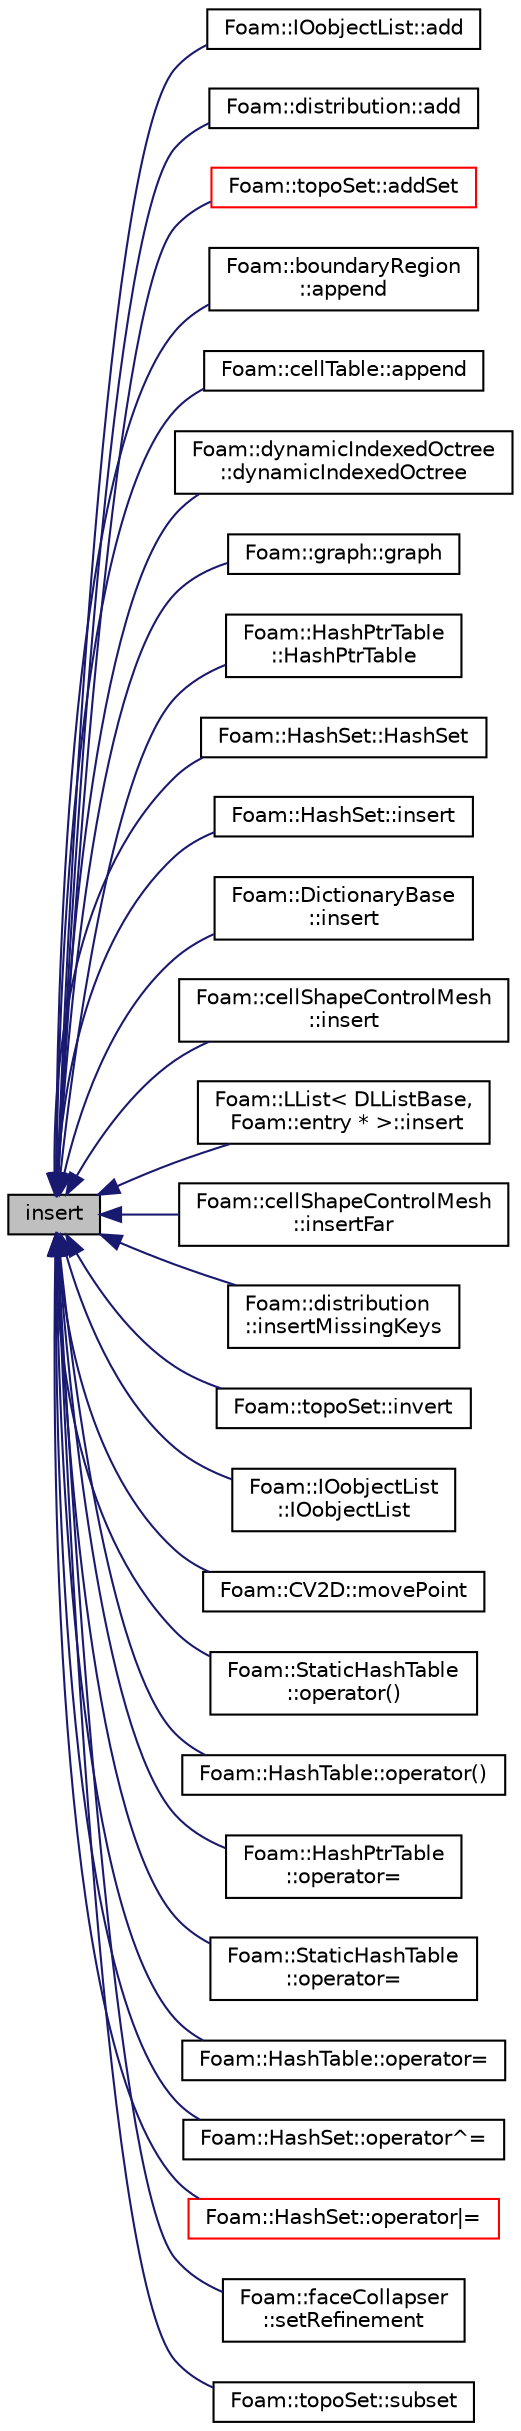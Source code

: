 digraph "insert"
{
  bgcolor="transparent";
  edge [fontname="Helvetica",fontsize="10",labelfontname="Helvetica",labelfontsize="10"];
  node [fontname="Helvetica",fontsize="10",shape=record];
  rankdir="LR";
  Node1 [label="insert",height=0.2,width=0.4,color="black", fillcolor="grey75", style="filled", fontcolor="black"];
  Node1 -> Node2 [dir="back",color="midnightblue",fontsize="10",style="solid",fontname="Helvetica"];
  Node2 [label="Foam::IOobjectList::add",height=0.2,width=0.4,color="black",URL="$a01180.html#a458c51cbd02ea4cd833fbf5c26391e54",tooltip="Add an IOobject to the list. "];
  Node1 -> Node3 [dir="back",color="midnightblue",fontsize="10",style="solid",fontname="Helvetica"];
  Node3 [label="Foam::distribution::add",height=0.2,width=0.4,color="black",URL="$a00561.html#ace52beebdfc96a3f2910c4dfe3c8a85d",tooltip="Add a value to the appropriate bin of the distribution. "];
  Node1 -> Node4 [dir="back",color="midnightblue",fontsize="10",style="solid",fontname="Helvetica"];
  Node4 [label="Foam::topoSet::addSet",height=0.2,width=0.4,color="red",URL="$a02635.html#aac9372868e32f2c7de8b956890f035c2",tooltip="Add elements present in set. "];
  Node1 -> Node5 [dir="back",color="midnightblue",fontsize="10",style="solid",fontname="Helvetica"];
  Node5 [label="Foam::boundaryRegion\l::append",height=0.2,width=0.4,color="black",URL="$a00153.html#ae6930793ed91ec61c49ee3d914b88d85",tooltip="Append to the end, return index. "];
  Node1 -> Node6 [dir="back",color="midnightblue",fontsize="10",style="solid",fontname="Helvetica"];
  Node6 [label="Foam::cellTable::append",height=0.2,width=0.4,color="black",URL="$a00239.html#ae6930793ed91ec61c49ee3d914b88d85",tooltip="Append to the end, return index. "];
  Node1 -> Node7 [dir="back",color="midnightblue",fontsize="10",style="solid",fontname="Helvetica"];
  Node7 [label="Foam::dynamicIndexedOctree\l::dynamicIndexedOctree",height=0.2,width=0.4,color="black",URL="$a00600.html#a5fd397ec2f55e4efd5f27230d6e67c1f",tooltip="Construct from shapes. "];
  Node1 -> Node8 [dir="back",color="midnightblue",fontsize="10",style="solid",fontname="Helvetica"];
  Node8 [label="Foam::graph::graph",height=0.2,width=0.4,color="black",URL="$a00945.html#ac74a3d343eeab2028955e603c91baea3",tooltip="Construct from title, labels and y data for 1 curve. "];
  Node1 -> Node9 [dir="back",color="midnightblue",fontsize="10",style="solid",fontname="Helvetica"];
  Node9 [label="Foam::HashPtrTable\l::HashPtrTable",height=0.2,width=0.4,color="black",URL="$a00981.html#a71912260acbcff0207da4843ca368c62",tooltip="Construct as copy. "];
  Node1 -> Node10 [dir="back",color="midnightblue",fontsize="10",style="solid",fontname="Helvetica"];
  Node10 [label="Foam::HashSet::HashSet",height=0.2,width=0.4,color="black",URL="$a00982.html#a85612b12a1ec9b0868ba1ffac9dfea58",tooltip="Construct from the keys of another HashTable,. "];
  Node1 -> Node11 [dir="back",color="midnightblue",fontsize="10",style="solid",fontname="Helvetica"];
  Node11 [label="Foam::HashSet::insert",height=0.2,width=0.4,color="black",URL="$a00982.html#a89cb7360e6afd396c01d7e8867cf88bd",tooltip="Insert keys from a UList of Key. "];
  Node1 -> Node12 [dir="back",color="midnightblue",fontsize="10",style="solid",fontname="Helvetica"];
  Node12 [label="Foam::DictionaryBase\l::insert",height=0.2,width=0.4,color="black",URL="$a00525.html#a0e0f520a27f4811362e1ed5489ed1d81",tooltip="Add at head of dictionary. "];
  Node1 -> Node13 [dir="back",color="midnightblue",fontsize="10",style="solid",fontname="Helvetica"];
  Node13 [label="Foam::cellShapeControlMesh\l::insert",height=0.2,width=0.4,color="black",URL="$a00232.html#a85f0696dfb70d101b69404027b5f19f0"];
  Node1 -> Node14 [dir="back",color="midnightblue",fontsize="10",style="solid",fontname="Helvetica"];
  Node14 [label="Foam::LList\< DLListBase,\l Foam::entry * \>::insert",height=0.2,width=0.4,color="black",URL="$a01371.html#a1e9eb396714acd3d518366423cc5b5f6",tooltip="Add at head of list. "];
  Node1 -> Node15 [dir="back",color="midnightblue",fontsize="10",style="solid",fontname="Helvetica"];
  Node15 [label="Foam::cellShapeControlMesh\l::insertFar",height=0.2,width=0.4,color="black",URL="$a00232.html#a6a8ae578ffac1c0883a939a5f7ef68b8"];
  Node1 -> Node16 [dir="back",color="midnightblue",fontsize="10",style="solid",fontname="Helvetica"];
  Node16 [label="Foam::distribution\l::insertMissingKeys",height=0.2,width=0.4,color="black",URL="$a00561.html#a3c855f53db1ec61ad3d3d5f12b62629e"];
  Node1 -> Node17 [dir="back",color="midnightblue",fontsize="10",style="solid",fontname="Helvetica"];
  Node17 [label="Foam::topoSet::invert",height=0.2,width=0.4,color="black",URL="$a02635.html#a35fb7dbde3f7be406451bf0a8eb57d2e",tooltip="Invert contents. (insert all members 0..maxLen-1 which were not in. "];
  Node1 -> Node18 [dir="back",color="midnightblue",fontsize="10",style="solid",fontname="Helvetica"];
  Node18 [label="Foam::IOobjectList\l::IOobjectList",height=0.2,width=0.4,color="black",URL="$a01180.html#a9e5e36f54eecc37a77220eed1239524b",tooltip="Construct from objectRegistry and instance path. "];
  Node1 -> Node19 [dir="back",color="midnightblue",fontsize="10",style="solid",fontname="Helvetica"];
  Node19 [label="Foam::CV2D::movePoint",height=0.2,width=0.4,color="black",URL="$a00452.html#a19494c196bd2de2da21a6a5b4734bb78"];
  Node1 -> Node20 [dir="back",color="midnightblue",fontsize="10",style="solid",fontname="Helvetica"];
  Node20 [label="Foam::StaticHashTable\l::operator()",height=0.2,width=0.4,color="black",URL="$a02439.html#abcfbff171ffd5541461f311691f57a54",tooltip="Find and return an hashed entry, create it null if not present. "];
  Node1 -> Node21 [dir="back",color="midnightblue",fontsize="10",style="solid",fontname="Helvetica"];
  Node21 [label="Foam::HashTable::operator()",height=0.2,width=0.4,color="black",URL="$a00984.html#abcfbff171ffd5541461f311691f57a54",tooltip="Find and return a hashedEntry, create it null if not present. "];
  Node1 -> Node22 [dir="back",color="midnightblue",fontsize="10",style="solid",fontname="Helvetica"];
  Node22 [label="Foam::HashPtrTable\l::operator=",height=0.2,width=0.4,color="black",URL="$a00981.html#a383ded83d423d5283ebf6b5ce8257fac"];
  Node1 -> Node23 [dir="back",color="midnightblue",fontsize="10",style="solid",fontname="Helvetica"];
  Node23 [label="Foam::StaticHashTable\l::operator=",height=0.2,width=0.4,color="black",URL="$a02439.html#a860ad38e36f000782d8ef7efc62bacc5",tooltip="Assignment. "];
  Node1 -> Node24 [dir="back",color="midnightblue",fontsize="10",style="solid",fontname="Helvetica"];
  Node24 [label="Foam::HashTable::operator=",height=0.2,width=0.4,color="black",URL="$a00984.html#ab08fb00d67b7f3aeca707447df8580c5",tooltip="Assignment. "];
  Node1 -> Node25 [dir="back",color="midnightblue",fontsize="10",style="solid",fontname="Helvetica"];
  Node25 [label="Foam::HashSet::operator^=",height=0.2,width=0.4,color="black",URL="$a00982.html#a4fd03bcfb5feb558a4403a63a9c2c44d",tooltip="Only retain unique entries (xor) "];
  Node1 -> Node26 [dir="back",color="midnightblue",fontsize="10",style="solid",fontname="Helvetica"];
  Node26 [label="Foam::HashSet::operator\|=",height=0.2,width=0.4,color="red",URL="$a00982.html#aa1bc79c8911396b130ba2f9fb192b2e1",tooltip="Combine entries from HashSets. "];
  Node1 -> Node27 [dir="back",color="midnightblue",fontsize="10",style="solid",fontname="Helvetica"];
  Node27 [label="Foam::faceCollapser\l::setRefinement",height=0.2,width=0.4,color="black",URL="$a00722.html#a59a6ebacbd6a1a48f22424f5a8f81195",tooltip="Collapse faces along endpoints. Play commands into. "];
  Node1 -> Node28 [dir="back",color="midnightblue",fontsize="10",style="solid",fontname="Helvetica"];
  Node28 [label="Foam::topoSet::subset",height=0.2,width=0.4,color="black",URL="$a02635.html#aca3bc27ef071fc2fccd797b459d8d979",tooltip="Subset contents. Only elements present in both sets remain. "];
}

